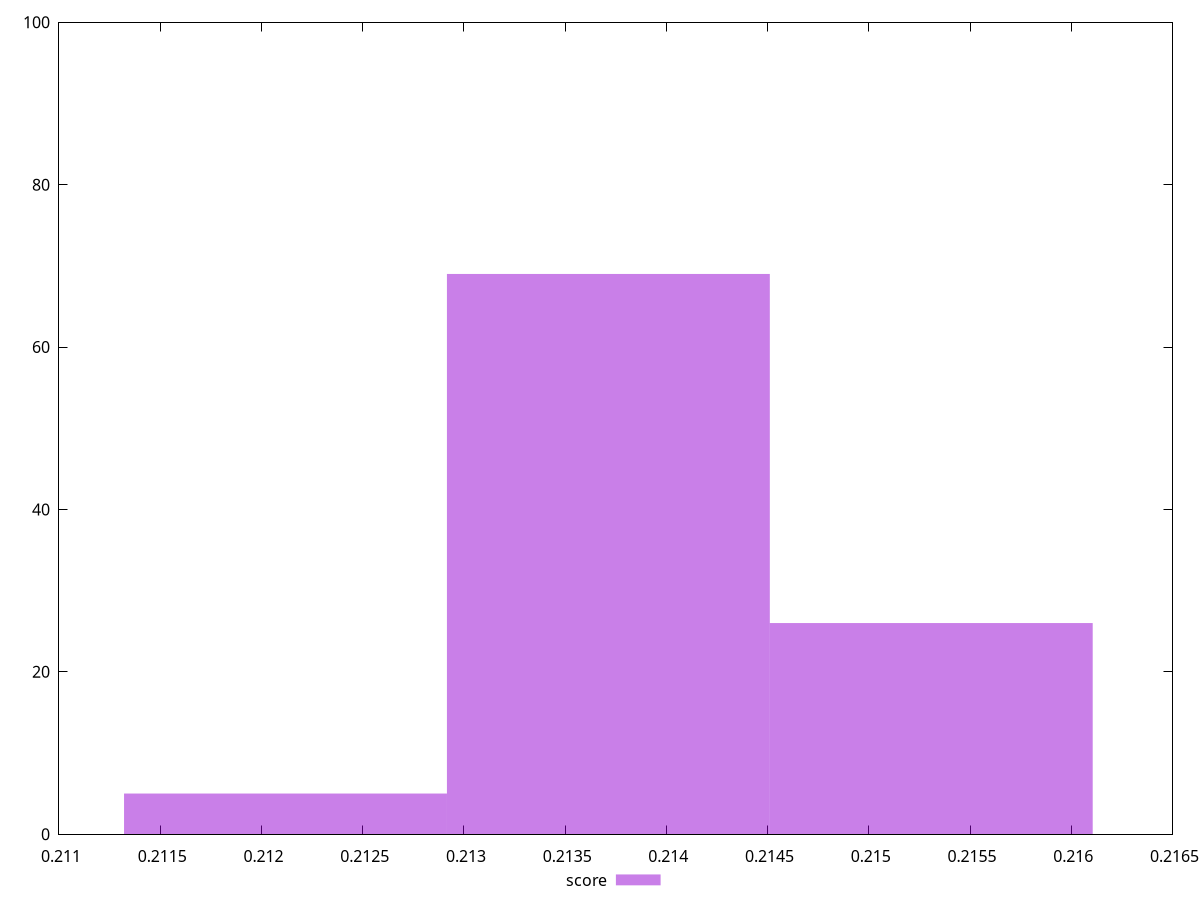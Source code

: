 reset
set terminal svg size 640, 490 enhanced background rgb 'white'
set output "reprap/interactive/samples/pages+cached+nointeractive/score/histogram.svg"

$score <<EOF
0.21371357702454147 69
0.2153084544650231 26
0.2121186995840598 5
EOF

set key outside below
set boxwidth 0.0015948774404816526
set yrange [0:100]
set style fill transparent solid 0.5 noborder

plot \
  $score title "score" with boxes, \


reset